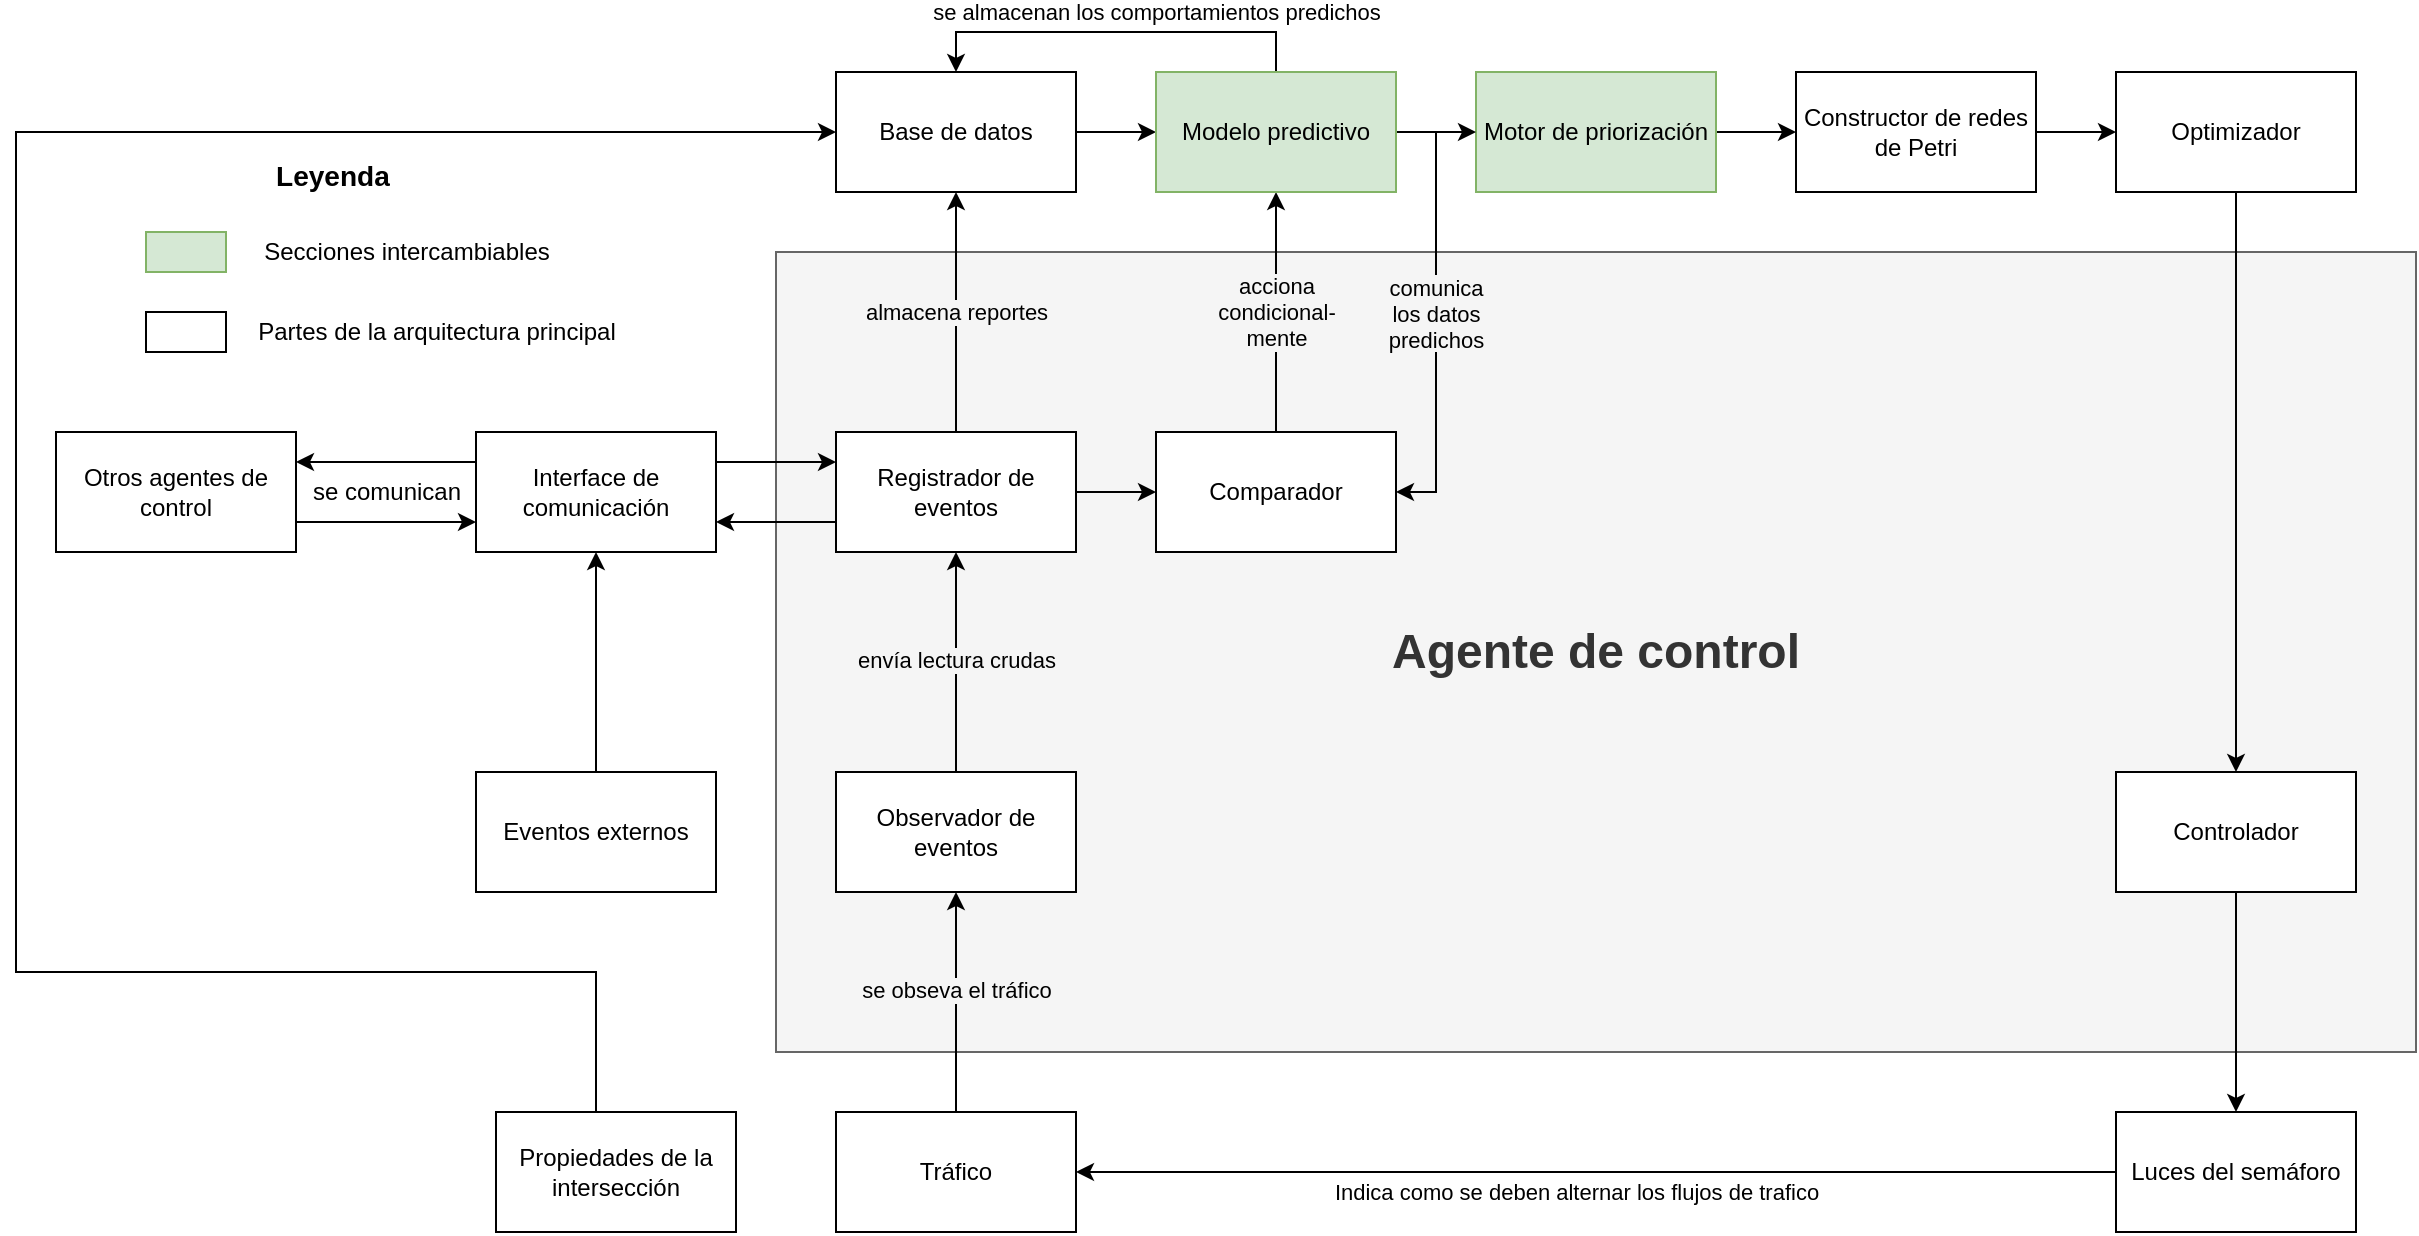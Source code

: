 <mxfile version="13.6.5">
    <diagram id="D6teS57lotO39WBPQenw" name="Page-1">
        <mxGraphModel dx="922" dy="792" grid="1" gridSize="10" guides="1" tooltips="1" connect="1" arrows="1" fold="1" page="1" pageScale="1.5" pageWidth="850" pageHeight="1100" math="0" shadow="0">
            <root>
                <mxCell id="0"/>
                <mxCell id="1" parent="0"/>
                <mxCell id="eg-Uu_fixgsKnMmGE3jZ-33" value="&lt;h1&gt;Agente de control&lt;/h1&gt;" style="whiteSpace=wrap;html=1;fillColor=#f5f5f5;strokeColor=#666666;fontColor=#333333;spacingBottom=0;" parent="1" vertex="1">
                    <mxGeometry x="400" y="190" width="820" height="400" as="geometry"/>
                </mxCell>
                <mxCell id="3" style="edgeStyle=orthogonalEdgeStyle;rounded=0;orthogonalLoop=1;jettySize=auto;html=1;exitX=0.5;exitY=0;exitDx=0;exitDy=0;entryX=0.5;entryY=1;entryDx=0;entryDy=0;labelBackgroundColor=#F5F5F5;" parent="1" source="eg-Uu_fixgsKnMmGE3jZ-1" target="2" edge="1">
                    <mxGeometry relative="1" as="geometry"/>
                </mxCell>
                <mxCell id="42" value="se obseva el tráfico" style="edgeLabel;html=1;align=center;verticalAlign=middle;resizable=0;points=[];labelBackgroundColor=#F5F5F5;" parent="3" vertex="1" connectable="0">
                    <mxGeometry x="0.243" y="-4" relative="1" as="geometry">
                        <mxPoint x="-4" y="7" as="offset"/>
                    </mxGeometry>
                </mxCell>
                <mxCell id="eg-Uu_fixgsKnMmGE3jZ-1" value="Tráfico" style="rounded=0;whiteSpace=wrap;html=1;" parent="1" vertex="1">
                    <mxGeometry x="430" y="620" width="120" height="60" as="geometry"/>
                </mxCell>
                <mxCell id="eg-Uu_fixgsKnMmGE3jZ-12" style="edgeStyle=orthogonalEdgeStyle;rounded=0;orthogonalLoop=1;jettySize=auto;html=1;exitX=0;exitY=0.5;exitDx=0;exitDy=0;entryX=1;entryY=0.5;entryDx=0;entryDy=0;" parent="1" source="eg-Uu_fixgsKnMmGE3jZ-2" target="eg-Uu_fixgsKnMmGE3jZ-1" edge="1">
                    <mxGeometry relative="1" as="geometry"/>
                </mxCell>
                <mxCell id="eg-Uu_fixgsKnMmGE3jZ-13" value="Indica como se deben alternar los flujos de trafico" style="edgeLabel;html=1;align=center;verticalAlign=middle;resizable=0;points=[];" parent="eg-Uu_fixgsKnMmGE3jZ-12" vertex="1" connectable="0">
                    <mxGeometry x="0.187" y="2" relative="1" as="geometry">
                        <mxPoint x="38" y="8" as="offset"/>
                    </mxGeometry>
                </mxCell>
                <mxCell id="eg-Uu_fixgsKnMmGE3jZ-2" value="Luces del semáforo" style="whiteSpace=wrap;html=1;" parent="1" vertex="1">
                    <mxGeometry x="1070" y="620" width="120" height="60" as="geometry"/>
                </mxCell>
                <mxCell id="12" style="edgeStyle=orthogonalEdgeStyle;rounded=0;orthogonalLoop=1;jettySize=auto;html=1;exitX=1;exitY=0.5;exitDx=0;exitDy=0;entryX=0;entryY=0.5;entryDx=0;entryDy=0;" parent="1" source="eg-Uu_fixgsKnMmGE3jZ-3" target="11" edge="1">
                    <mxGeometry relative="1" as="geometry"/>
                </mxCell>
                <mxCell id="22" style="edgeStyle=orthogonalEdgeStyle;rounded=0;orthogonalLoop=1;jettySize=auto;html=1;exitX=0.5;exitY=0;exitDx=0;exitDy=0;labelBackgroundColor=#F5F5F5;" parent="1" source="eg-Uu_fixgsKnMmGE3jZ-3" target="19" edge="1">
                    <mxGeometry relative="1" as="geometry"/>
                </mxCell>
                <mxCell id="46" value="almacena reportes" style="edgeLabel;html=1;align=center;verticalAlign=middle;resizable=0;points=[];labelBackgroundColor=#F5F5F5;" parent="22" vertex="1" connectable="0">
                    <mxGeometry x="-0.333" y="-1" relative="1" as="geometry">
                        <mxPoint x="-1" y="-20" as="offset"/>
                    </mxGeometry>
                </mxCell>
                <mxCell id="27" style="edgeStyle=orthogonalEdgeStyle;rounded=0;orthogonalLoop=1;jettySize=auto;html=1;exitX=0;exitY=0.75;exitDx=0;exitDy=0;entryX=1;entryY=0.75;entryDx=0;entryDy=0;" parent="1" source="eg-Uu_fixgsKnMmGE3jZ-3" target="eg-Uu_fixgsKnMmGE3jZ-4" edge="1">
                    <mxGeometry relative="1" as="geometry"/>
                </mxCell>
                <mxCell id="eg-Uu_fixgsKnMmGE3jZ-3" value="Registrador de eventos" style="whiteSpace=wrap;html=1;" parent="1" vertex="1">
                    <mxGeometry x="430" y="280" width="120" height="60" as="geometry"/>
                </mxCell>
                <mxCell id="eg-Uu_fixgsKnMmGE3jZ-22" style="edgeStyle=orthogonalEdgeStyle;rounded=0;orthogonalLoop=1;jettySize=auto;html=1;exitX=0;exitY=0.25;exitDx=0;exitDy=0;entryX=1;entryY=0.25;entryDx=0;entryDy=0;" parent="1" source="eg-Uu_fixgsKnMmGE3jZ-4" target="eg-Uu_fixgsKnMmGE3jZ-19" edge="1">
                    <mxGeometry relative="1" as="geometry"/>
                </mxCell>
                <mxCell id="26" style="edgeStyle=orthogonalEdgeStyle;rounded=0;orthogonalLoop=1;jettySize=auto;html=1;exitX=1;exitY=0.25;exitDx=0;exitDy=0;entryX=0;entryY=0.25;entryDx=0;entryDy=0;" parent="1" source="eg-Uu_fixgsKnMmGE3jZ-4" target="eg-Uu_fixgsKnMmGE3jZ-3" edge="1">
                    <mxGeometry relative="1" as="geometry"/>
                </mxCell>
                <mxCell id="eg-Uu_fixgsKnMmGE3jZ-4" value="Interface de comunicación" style="whiteSpace=wrap;html=1;" parent="1" vertex="1">
                    <mxGeometry x="250" y="280" width="120" height="60" as="geometry"/>
                </mxCell>
                <mxCell id="52" style="edgeStyle=orthogonalEdgeStyle;rounded=0;orthogonalLoop=1;jettySize=auto;html=1;exitX=0.5;exitY=0;exitDx=0;exitDy=0;entryX=0.5;entryY=0;entryDx=0;entryDy=0;" parent="1" source="32" target="19" edge="1">
                    <mxGeometry relative="1" as="geometry"/>
                </mxCell>
                <mxCell id="53" value="se almacenan los comportamientos predichos" style="edgeLabel;html=1;align=center;verticalAlign=middle;resizable=0;points=[];" parent="52" vertex="1" connectable="0">
                    <mxGeometry x="0.262" y="2" relative="1" as="geometry">
                        <mxPoint x="46" y="-12" as="offset"/>
                    </mxGeometry>
                </mxCell>
                <mxCell id="eg-Uu_fixgsKnMmGE3jZ-28" style="edgeStyle=orthogonalEdgeStyle;rounded=0;orthogonalLoop=1;jettySize=auto;html=1;exitX=1;exitY=0.5;exitDx=0;exitDy=0;entryX=0;entryY=0.5;entryDx=0;entryDy=0;" parent="1" source="eg-Uu_fixgsKnMmGE3jZ-7" target="eg-Uu_fixgsKnMmGE3jZ-8" edge="1">
                    <mxGeometry relative="1" as="geometry"/>
                </mxCell>
                <mxCell id="eg-Uu_fixgsKnMmGE3jZ-7" value="Motor de priorización" style="whiteSpace=wrap;html=1;fillColor=#d5e8d4;strokeColor=#82b366;" parent="1" vertex="1">
                    <mxGeometry x="750" y="100" width="120" height="60" as="geometry"/>
                </mxCell>
                <mxCell id="eg-Uu_fixgsKnMmGE3jZ-31" style="edgeStyle=orthogonalEdgeStyle;rounded=0;orthogonalLoop=1;jettySize=auto;html=1;exitX=0.5;exitY=1;exitDx=0;exitDy=0;entryX=0.5;entryY=0;entryDx=0;entryDy=0;" parent="1" source="eg-Uu_fixgsKnMmGE3jZ-9" target="eg-Uu_fixgsKnMmGE3jZ-10" edge="1">
                    <mxGeometry relative="1" as="geometry"/>
                </mxCell>
                <mxCell id="62" style="edgeStyle=orthogonalEdgeStyle;rounded=0;orthogonalLoop=1;jettySize=auto;html=1;exitX=1;exitY=0.5;exitDx=0;exitDy=0;entryX=0;entryY=0.5;entryDx=0;entryDy=0;fontColor=#F5F5F5;" parent="1" source="eg-Uu_fixgsKnMmGE3jZ-8" target="eg-Uu_fixgsKnMmGE3jZ-9" edge="1">
                    <mxGeometry relative="1" as="geometry"/>
                </mxCell>
                <mxCell id="eg-Uu_fixgsKnMmGE3jZ-8" value="Constructor de redes de Petri" style="whiteSpace=wrap;html=1;" parent="1" vertex="1">
                    <mxGeometry x="910" y="100" width="120" height="60" as="geometry"/>
                </mxCell>
                <mxCell id="eg-Uu_fixgsKnMmGE3jZ-9" value="Optimizador" style="whiteSpace=wrap;html=1;" parent="1" vertex="1">
                    <mxGeometry x="1070" y="100" width="120" height="60" as="geometry"/>
                </mxCell>
                <mxCell id="eg-Uu_fixgsKnMmGE3jZ-32" style="edgeStyle=orthogonalEdgeStyle;rounded=0;orthogonalLoop=1;jettySize=auto;html=1;exitX=0.5;exitY=1;exitDx=0;exitDy=0;entryX=0.5;entryY=0;entryDx=0;entryDy=0;" parent="1" source="eg-Uu_fixgsKnMmGE3jZ-10" target="eg-Uu_fixgsKnMmGE3jZ-2" edge="1">
                    <mxGeometry relative="1" as="geometry"/>
                </mxCell>
                <mxCell id="eg-Uu_fixgsKnMmGE3jZ-10" value="Controlador&lt;br&gt;" style="whiteSpace=wrap;html=1;" parent="1" vertex="1">
                    <mxGeometry x="1070" y="450" width="120" height="60" as="geometry"/>
                </mxCell>
                <mxCell id="eg-Uu_fixgsKnMmGE3jZ-21" style="edgeStyle=orthogonalEdgeStyle;rounded=0;orthogonalLoop=1;jettySize=auto;html=1;exitX=1;exitY=0.75;exitDx=0;exitDy=0;entryX=0;entryY=0.75;entryDx=0;entryDy=0;" parent="1" source="eg-Uu_fixgsKnMmGE3jZ-19" target="eg-Uu_fixgsKnMmGE3jZ-4" edge="1">
                    <mxGeometry relative="1" as="geometry"/>
                </mxCell>
                <mxCell id="eg-Uu_fixgsKnMmGE3jZ-19" value="Otros agentes de control" style="whiteSpace=wrap;html=1;" parent="1" vertex="1">
                    <mxGeometry x="40" y="280" width="120" height="60" as="geometry"/>
                </mxCell>
                <mxCell id="eg-Uu_fixgsKnMmGE3jZ-23" value="" style="edgeStyle=orthogonalEdgeStyle;rounded=0;orthogonalLoop=1;jettySize=auto;html=1;" parent="1" source="eg-Uu_fixgsKnMmGE3jZ-20" target="eg-Uu_fixgsKnMmGE3jZ-4" edge="1">
                    <mxGeometry relative="1" as="geometry"/>
                </mxCell>
                <mxCell id="eg-Uu_fixgsKnMmGE3jZ-20" value="Eventos externos" style="whiteSpace=wrap;html=1;" parent="1" vertex="1">
                    <mxGeometry x="250" y="450" width="120" height="60" as="geometry"/>
                </mxCell>
                <mxCell id="eg-Uu_fixgsKnMmGE3jZ-35" value="" style="whiteSpace=wrap;html=1;fillColor=#d5e8d4;strokeColor=#82b366;" parent="1" vertex="1">
                    <mxGeometry x="85" y="180" width="40" height="20" as="geometry"/>
                </mxCell>
                <mxCell id="eg-Uu_fixgsKnMmGE3jZ-36" value="&lt;span&gt;Secciones intercambiables&lt;/span&gt;" style="text;html=1;align=center;verticalAlign=middle;resizable=0;points=[];autosize=1;" parent="1" vertex="1">
                    <mxGeometry x="135" y="180" width="160" height="20" as="geometry"/>
                </mxCell>
                <mxCell id="eg-Uu_fixgsKnMmGE3jZ-42" value="&lt;h3&gt;Leyenda&lt;/h3&gt;" style="text;html=1;strokeColor=none;fillColor=none;spacing=5;spacingTop=-20;whiteSpace=wrap;overflow=hidden;rounded=0;" parent="1" vertex="1">
                    <mxGeometry x="145" y="140" width="70" height="30" as="geometry"/>
                </mxCell>
                <mxCell id="eg-Uu_fixgsKnMmGE3jZ-43" value="" style="whiteSpace=wrap;html=1;" parent="1" vertex="1">
                    <mxGeometry x="85" y="220" width="40" height="20" as="geometry"/>
                </mxCell>
                <mxCell id="eg-Uu_fixgsKnMmGE3jZ-44" value="&lt;span&gt;Partes de la arquitectura principal&lt;/span&gt;" style="text;html=1;align=center;verticalAlign=middle;resizable=0;points=[];autosize=1;" parent="1" vertex="1">
                    <mxGeometry x="135" y="220" width="190" height="20" as="geometry"/>
                </mxCell>
                <mxCell id="4" style="edgeStyle=orthogonalEdgeStyle;rounded=0;orthogonalLoop=1;jettySize=auto;html=1;exitX=0.5;exitY=0;exitDx=0;exitDy=0;entryX=0.5;entryY=1;entryDx=0;entryDy=0;" parent="1" source="2" target="eg-Uu_fixgsKnMmGE3jZ-3" edge="1">
                    <mxGeometry relative="1" as="geometry"/>
                </mxCell>
                <mxCell id="44" value="envía lectura crudas" style="edgeLabel;html=1;align=center;verticalAlign=middle;resizable=0;points=[];labelBackgroundColor=#F5F5F5;" parent="4" vertex="1" connectable="0">
                    <mxGeometry x="0.24" y="4" relative="1" as="geometry">
                        <mxPoint x="4" y="12" as="offset"/>
                    </mxGeometry>
                </mxCell>
                <mxCell id="2" value="Observador de eventos" style="whiteSpace=wrap;html=1;" parent="1" vertex="1">
                    <mxGeometry x="430" y="450" width="120" height="60" as="geometry"/>
                </mxCell>
                <mxCell id="18" style="edgeStyle=orthogonalEdgeStyle;rounded=0;orthogonalLoop=1;jettySize=auto;html=1;exitX=0.5;exitY=0;exitDx=0;exitDy=0;entryX=0;entryY=0.5;entryDx=0;entryDy=0;" parent="1" source="7" target="19" edge="1">
                    <mxGeometry relative="1" as="geometry">
                        <Array as="points">
                            <mxPoint x="310" y="640"/>
                            <mxPoint x="310" y="550"/>
                            <mxPoint x="20" y="550"/>
                            <mxPoint x="20" y="130"/>
                        </Array>
                    </mxGeometry>
                </mxCell>
                <mxCell id="7" value="Propiedades de la intersección" style="whiteSpace=wrap;html=1;" parent="1" vertex="1">
                    <mxGeometry x="260" y="620" width="120" height="60" as="geometry"/>
                </mxCell>
                <mxCell id="36" style="edgeStyle=orthogonalEdgeStyle;rounded=0;orthogonalLoop=1;jettySize=auto;html=1;exitX=0.5;exitY=0;exitDx=0;exitDy=0;entryX=0.5;entryY=1;entryDx=0;entryDy=0;" parent="1" source="11" target="32" edge="1">
                    <mxGeometry relative="1" as="geometry"/>
                </mxCell>
                <mxCell id="41" value="acciona&lt;br&gt;condicional-&lt;br&gt;mente" style="edgeLabel;html=1;align=center;verticalAlign=middle;resizable=0;points=[];labelBackgroundColor=#F5F5F5;" parent="36" vertex="1" connectable="0">
                    <mxGeometry x="-0.167" y="-5" relative="1" as="geometry">
                        <mxPoint x="-5" y="-10" as="offset"/>
                    </mxGeometry>
                </mxCell>
                <mxCell id="11" value="Comparador" style="whiteSpace=wrap;html=1;" parent="1" vertex="1">
                    <mxGeometry x="590" y="280" width="120" height="60" as="geometry"/>
                </mxCell>
                <mxCell id="33" style="edgeStyle=orthogonalEdgeStyle;rounded=0;orthogonalLoop=1;jettySize=auto;html=1;exitX=1;exitY=0.5;exitDx=0;exitDy=0;entryX=0;entryY=0.5;entryDx=0;entryDy=0;" parent="1" source="19" target="32" edge="1">
                    <mxGeometry relative="1" as="geometry"/>
                </mxCell>
                <mxCell id="19" value="Base de datos" style="whiteSpace=wrap;html=1;" parent="1" vertex="1">
                    <mxGeometry x="430" y="100" width="120" height="60" as="geometry"/>
                </mxCell>
                <mxCell id="57" style="edgeStyle=orthogonalEdgeStyle;rounded=0;orthogonalLoop=1;jettySize=auto;html=1;exitX=1;exitY=0.5;exitDx=0;exitDy=0;entryX=1;entryY=0.5;entryDx=0;entryDy=0;" parent="1" source="32" target="11" edge="1">
                    <mxGeometry relative="1" as="geometry"/>
                </mxCell>
                <mxCell id="58" value="comunica&#10;los datos &#10;predichos" style="edgeLabel;align=center;verticalAlign=middle;resizable=0;points=[];labelBackgroundColor=#F5F5F5;" parent="57" vertex="1" connectable="0">
                    <mxGeometry x="0.118" y="1" relative="1" as="geometry">
                        <mxPoint x="-1" y="-13" as="offset"/>
                    </mxGeometry>
                </mxCell>
                <mxCell id="61" style="edgeStyle=orthogonalEdgeStyle;rounded=0;orthogonalLoop=1;jettySize=auto;html=1;exitX=1;exitY=0.5;exitDx=0;exitDy=0;fontColor=#F5F5F5;entryX=0;entryY=0.5;entryDx=0;entryDy=0;" parent="1" source="32" target="eg-Uu_fixgsKnMmGE3jZ-7" edge="1">
                    <mxGeometry relative="1" as="geometry">
                        <mxPoint x="820" y="130" as="targetPoint"/>
                    </mxGeometry>
                </mxCell>
                <mxCell id="32" value="Modelo predictivo" style="whiteSpace=wrap;html=1;fillColor=#d5e8d4;strokeColor=#82b366;" parent="1" vertex="1">
                    <mxGeometry x="590" y="100" width="120" height="60" as="geometry"/>
                </mxCell>
                <mxCell id="45" value="se comunican" style="text;html=1;align=center;verticalAlign=middle;resizable=0;points=[];autosize=1;" parent="1" vertex="1">
                    <mxGeometry x="160" y="300" width="90" height="20" as="geometry"/>
                </mxCell>
            </root>
        </mxGraphModel>
    </diagram>
</mxfile>